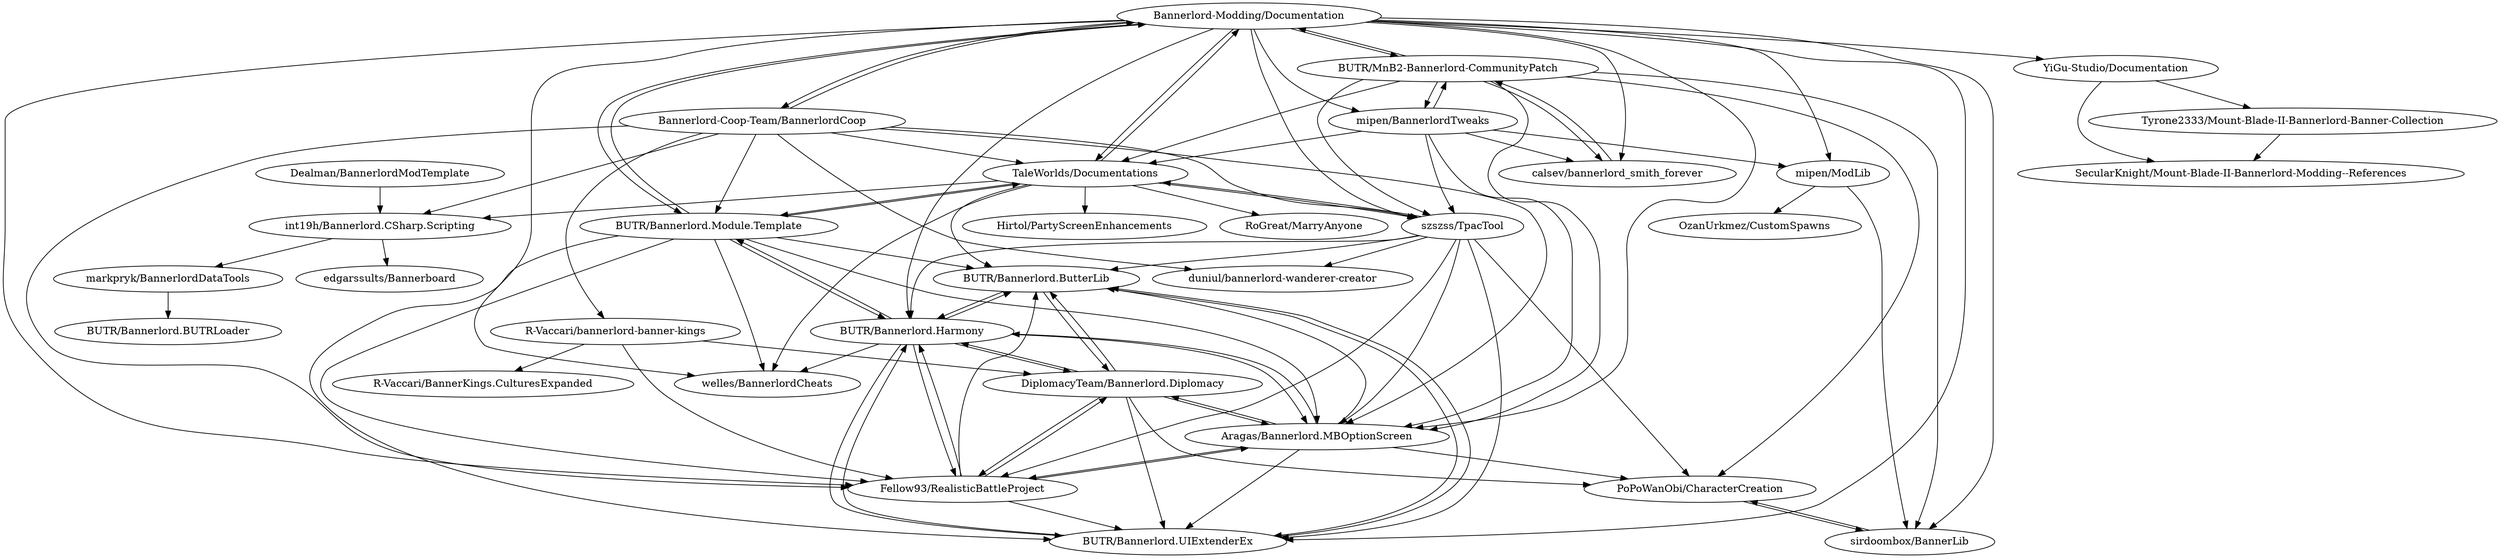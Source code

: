digraph G {
"Bannerlord-Modding/Documentation" -> "TaleWorlds/Documentations"
"Bannerlord-Modding/Documentation" -> "BUTR/Bannerlord.Module.Template"
"Bannerlord-Modding/Documentation" -> "szszss/TpacTool"
"Bannerlord-Modding/Documentation" -> "BUTR/MnB2-Bannerlord-CommunityPatch"
"Bannerlord-Modding/Documentation" -> "YiGu-Studio/Documentation"
"Bannerlord-Modding/Documentation" -> "Bannerlord-Coop-Team/BannerlordCoop"
"Bannerlord-Modding/Documentation" -> "Aragas/Bannerlord.MBOptionScreen"
"Bannerlord-Modding/Documentation" -> "calsev/bannerlord_smith_forever"
"Bannerlord-Modding/Documentation" -> "mipen/BannerlordTweaks"
"Bannerlord-Modding/Documentation" -> "sirdoombox/BannerLib"
"Bannerlord-Modding/Documentation" -> "BUTR/Bannerlord.Harmony"
"Bannerlord-Modding/Documentation" -> "mipen/ModLib"
"Bannerlord-Modding/Documentation" -> "Fellow93/RealisticBattleProject"
"Bannerlord-Modding/Documentation" -> "BUTR/Bannerlord.UIExtenderEx"
"Bannerlord-Modding/Documentation" -> "welles/BannerlordCheats"
"Aragas/Bannerlord.MBOptionScreen" -> "BUTR/Bannerlord.ButterLib"
"Aragas/Bannerlord.MBOptionScreen" -> "BUTR/Bannerlord.Harmony"
"Aragas/Bannerlord.MBOptionScreen" -> "BUTR/Bannerlord.UIExtenderEx"
"Aragas/Bannerlord.MBOptionScreen" -> "DiplomacyTeam/Bannerlord.Diplomacy"
"Aragas/Bannerlord.MBOptionScreen" -> "Fellow93/RealisticBattleProject"
"Aragas/Bannerlord.MBOptionScreen" -> "PoPoWanObi/CharacterCreation"
"BUTR/Bannerlord.UIExtenderEx" -> "BUTR/Bannerlord.ButterLib"
"BUTR/Bannerlord.UIExtenderEx" -> "BUTR/Bannerlord.Harmony"
"BUTR/Bannerlord.Harmony" -> "BUTR/Bannerlord.ButterLib"
"BUTR/Bannerlord.Harmony" -> "BUTR/Bannerlord.UIExtenderEx"
"BUTR/Bannerlord.Harmony" -> "Aragas/Bannerlord.MBOptionScreen"
"BUTR/Bannerlord.Harmony" -> "BUTR/Bannerlord.Module.Template"
"BUTR/Bannerlord.Harmony" -> "welles/BannerlordCheats"
"BUTR/Bannerlord.Harmony" -> "Fellow93/RealisticBattleProject"
"BUTR/Bannerlord.Harmony" -> "DiplomacyTeam/Bannerlord.Diplomacy"
"BUTR/Bannerlord.ButterLib" -> "BUTR/Bannerlord.UIExtenderEx"
"BUTR/Bannerlord.ButterLib" -> "DiplomacyTeam/Bannerlord.Diplomacy"
"BUTR/Bannerlord.ButterLib" -> "BUTR/Bannerlord.Harmony"
"Bannerlord-Coop-Team/BannerlordCoop" -> "Bannerlord-Modding/Documentation"
"Bannerlord-Coop-Team/BannerlordCoop" -> "TaleWorlds/Documentations"
"Bannerlord-Coop-Team/BannerlordCoop" -> "szszss/TpacTool"
"Bannerlord-Coop-Team/BannerlordCoop" -> "BUTR/Bannerlord.Module.Template"
"Bannerlord-Coop-Team/BannerlordCoop" -> "Fellow93/RealisticBattleProject"
"Bannerlord-Coop-Team/BannerlordCoop" -> "Aragas/Bannerlord.MBOptionScreen"
"Bannerlord-Coop-Team/BannerlordCoop" -> "int19h/Bannerlord.CSharp.Scripting"
"Bannerlord-Coop-Team/BannerlordCoop" -> "R-Vaccari/bannerlord-banner-kings"
"Bannerlord-Coop-Team/BannerlordCoop" -> "duniul/bannerlord-wanderer-creator"
"YiGu-Studio/Documentation" -> "SecularKnight/Mount-Blade-II-Bannerlord-Modding--References"
"YiGu-Studio/Documentation" -> "Tyrone2333/Mount-Blade-II-Bannerlord-Banner-Collection"
"calsev/bannerlord_smith_forever" -> "BUTR/MnB2-Bannerlord-CommunityPatch"
"szszss/TpacTool" -> "TaleWorlds/Documentations"
"szszss/TpacTool" -> "Aragas/Bannerlord.MBOptionScreen"
"szszss/TpacTool" -> "BUTR/Bannerlord.Harmony"
"szszss/TpacTool" -> "PoPoWanObi/CharacterCreation"
"szszss/TpacTool" -> "Fellow93/RealisticBattleProject"
"szszss/TpacTool" -> "BUTR/Bannerlord.UIExtenderEx"
"szszss/TpacTool" -> "duniul/bannerlord-wanderer-creator"
"szszss/TpacTool" -> "BUTR/Bannerlord.ButterLib"
"Fellow93/RealisticBattleProject" -> "BUTR/Bannerlord.ButterLib"
"Fellow93/RealisticBattleProject" -> "DiplomacyTeam/Bannerlord.Diplomacy"
"Fellow93/RealisticBattleProject" -> "BUTR/Bannerlord.Harmony"
"Fellow93/RealisticBattleProject" -> "Aragas/Bannerlord.MBOptionScreen"
"Fellow93/RealisticBattleProject" -> "BUTR/Bannerlord.UIExtenderEx"
"sirdoombox/BannerLib" -> "PoPoWanObi/CharacterCreation"
"BUTR/MnB2-Bannerlord-CommunityPatch" -> "mipen/BannerlordTweaks"
"BUTR/MnB2-Bannerlord-CommunityPatch" -> "calsev/bannerlord_smith_forever"
"BUTR/MnB2-Bannerlord-CommunityPatch" -> "sirdoombox/BannerLib"
"BUTR/MnB2-Bannerlord-CommunityPatch" -> "szszss/TpacTool"
"BUTR/MnB2-Bannerlord-CommunityPatch" -> "Aragas/Bannerlord.MBOptionScreen"
"BUTR/MnB2-Bannerlord-CommunityPatch" -> "PoPoWanObi/CharacterCreation"
"BUTR/MnB2-Bannerlord-CommunityPatch" -> "Bannerlord-Modding/Documentation"
"BUTR/MnB2-Bannerlord-CommunityPatch" -> "TaleWorlds/Documentations"
"mipen/BannerlordTweaks" -> "BUTR/MnB2-Bannerlord-CommunityPatch"
"mipen/BannerlordTweaks" -> "Aragas/Bannerlord.MBOptionScreen"
"mipen/BannerlordTweaks" -> "mipen/ModLib"
"mipen/BannerlordTweaks" -> "TaleWorlds/Documentations"
"mipen/BannerlordTweaks" -> "szszss/TpacTool"
"mipen/BannerlordTweaks" -> "calsev/bannerlord_smith_forever"
"int19h/Bannerlord.CSharp.Scripting" -> "edgarssults/Bannerboard"
"int19h/Bannerlord.CSharp.Scripting" -> "markpryk/BannerlordDataTools"
"PoPoWanObi/CharacterCreation" -> "sirdoombox/BannerLib"
"Tyrone2333/Mount-Blade-II-Bannerlord-Banner-Collection" -> "SecularKnight/Mount-Blade-II-Bannerlord-Modding--References"
"mipen/ModLib" -> "sirdoombox/BannerLib"
"mipen/ModLib" -> "OzanUrkmez/CustomSpawns"
"Dealman/BannerlordModTemplate" -> "int19h/Bannerlord.CSharp.Scripting"
"BUTR/Bannerlord.Module.Template" -> "BUTR/Bannerlord.Harmony"
"BUTR/Bannerlord.Module.Template" -> "TaleWorlds/Documentations"
"BUTR/Bannerlord.Module.Template" -> "BUTR/Bannerlord.UIExtenderEx"
"BUTR/Bannerlord.Module.Template" -> "Aragas/Bannerlord.MBOptionScreen"
"BUTR/Bannerlord.Module.Template" -> "welles/BannerlordCheats"
"BUTR/Bannerlord.Module.Template" -> "BUTR/Bannerlord.ButterLib"
"BUTR/Bannerlord.Module.Template" -> "Fellow93/RealisticBattleProject"
"BUTR/Bannerlord.Module.Template" -> "Bannerlord-Modding/Documentation"
"DiplomacyTeam/Bannerlord.Diplomacy" -> "BUTR/Bannerlord.ButterLib"
"DiplomacyTeam/Bannerlord.Diplomacy" -> "BUTR/Bannerlord.UIExtenderEx"
"DiplomacyTeam/Bannerlord.Diplomacy" -> "Fellow93/RealisticBattleProject"
"DiplomacyTeam/Bannerlord.Diplomacy" -> "Aragas/Bannerlord.MBOptionScreen"
"DiplomacyTeam/Bannerlord.Diplomacy" -> "PoPoWanObi/CharacterCreation"
"DiplomacyTeam/Bannerlord.Diplomacy" -> "BUTR/Bannerlord.Harmony"
"TaleWorlds/Documentations" -> "BUTR/Bannerlord.Module.Template"
"TaleWorlds/Documentations" -> "szszss/TpacTool"
"TaleWorlds/Documentations" -> "RoGreat/MarryAnyone"
"TaleWorlds/Documentations" -> "Hirtol/PartyScreenEnhancements"
"TaleWorlds/Documentations" -> "Bannerlord-Modding/Documentation"
"TaleWorlds/Documentations" -> "int19h/Bannerlord.CSharp.Scripting"
"TaleWorlds/Documentations" -> "welles/BannerlordCheats"
"TaleWorlds/Documentations" -> "BUTR/Bannerlord.ButterLib"
"R-Vaccari/bannerlord-banner-kings" -> "Fellow93/RealisticBattleProject"
"R-Vaccari/bannerlord-banner-kings" -> "DiplomacyTeam/Bannerlord.Diplomacy"
"R-Vaccari/bannerlord-banner-kings" -> "R-Vaccari/BannerKings.CulturesExpanded"
"markpryk/BannerlordDataTools" -> "BUTR/Bannerlord.BUTRLoader"
"Bannerlord-Modding/Documentation" ["l"="-0.508,46.905"]
"TaleWorlds/Documentations" ["l"="-0.497,46.919"]
"BUTR/Bannerlord.Module.Template" ["l"="-0.485,46.906"]
"szszss/TpacTool" ["l"="-0.494,46.903"]
"BUTR/MnB2-Bannerlord-CommunityPatch" ["l"="-0.525,46.911"]
"YiGu-Studio/Documentation" ["l"="-0.542,46.878"]
"Bannerlord-Coop-Team/BannerlordCoop" ["l"="-0.468,46.909"]
"Aragas/Bannerlord.MBOptionScreen" ["l"="-0.499,46.893"]
"calsev/bannerlord_smith_forever" ["l"="-0.546,46.906"]
"mipen/BannerlordTweaks" ["l"="-0.525,46.902"]
"sirdoombox/BannerLib" ["l"="-0.536,46.897"]
"BUTR/Bannerlord.Harmony" ["l"="-0.487,46.895"]
"mipen/ModLib" ["l"="-0.542,46.916"]
"Fellow93/RealisticBattleProject" ["l"="-0.477,46.889"]
"BUTR/Bannerlord.UIExtenderEx" ["l"="-0.492,46.887"]
"welles/BannerlordCheats" ["l"="-0.482,46.918"]
"BUTR/Bannerlord.ButterLib" ["l"="-0.475,46.897"]
"DiplomacyTeam/Bannerlord.Diplomacy" ["l"="-0.484,46.88"]
"PoPoWanObi/CharacterCreation" ["l"="-0.518,46.888"]
"int19h/Bannerlord.CSharp.Scripting" ["l"="-0.461,46.933"]
"R-Vaccari/bannerlord-banner-kings" ["l"="-0.453,46.882"]
"duniul/bannerlord-wanderer-creator" ["l"="-0.453,46.902"]
"SecularKnight/Mount-Blade-II-Bannerlord-Modding--References" ["l"="-0.552,46.862"]
"Tyrone2333/Mount-Blade-II-Bannerlord-Banner-Collection" ["l"="-0.566,46.869"]
"edgarssults/Bannerboard" ["l"="-0.438,46.935"]
"markpryk/BannerlordDataTools" ["l"="-0.441,46.948"]
"OzanUrkmez/CustomSpawns" ["l"="-0.563,46.927"]
"Dealman/BannerlordModTemplate" ["l"="-0.461,46.949"]
"RoGreat/MarryAnyone" ["l"="-0.491,46.937"]
"Hirtol/PartyScreenEnhancements" ["l"="-0.508,46.936"]
"R-Vaccari/BannerKings.CulturesExpanded" ["l"="-0.433,46.873"]
"BUTR/Bannerlord.BUTRLoader" ["l"="-0.429,46.959"]
}